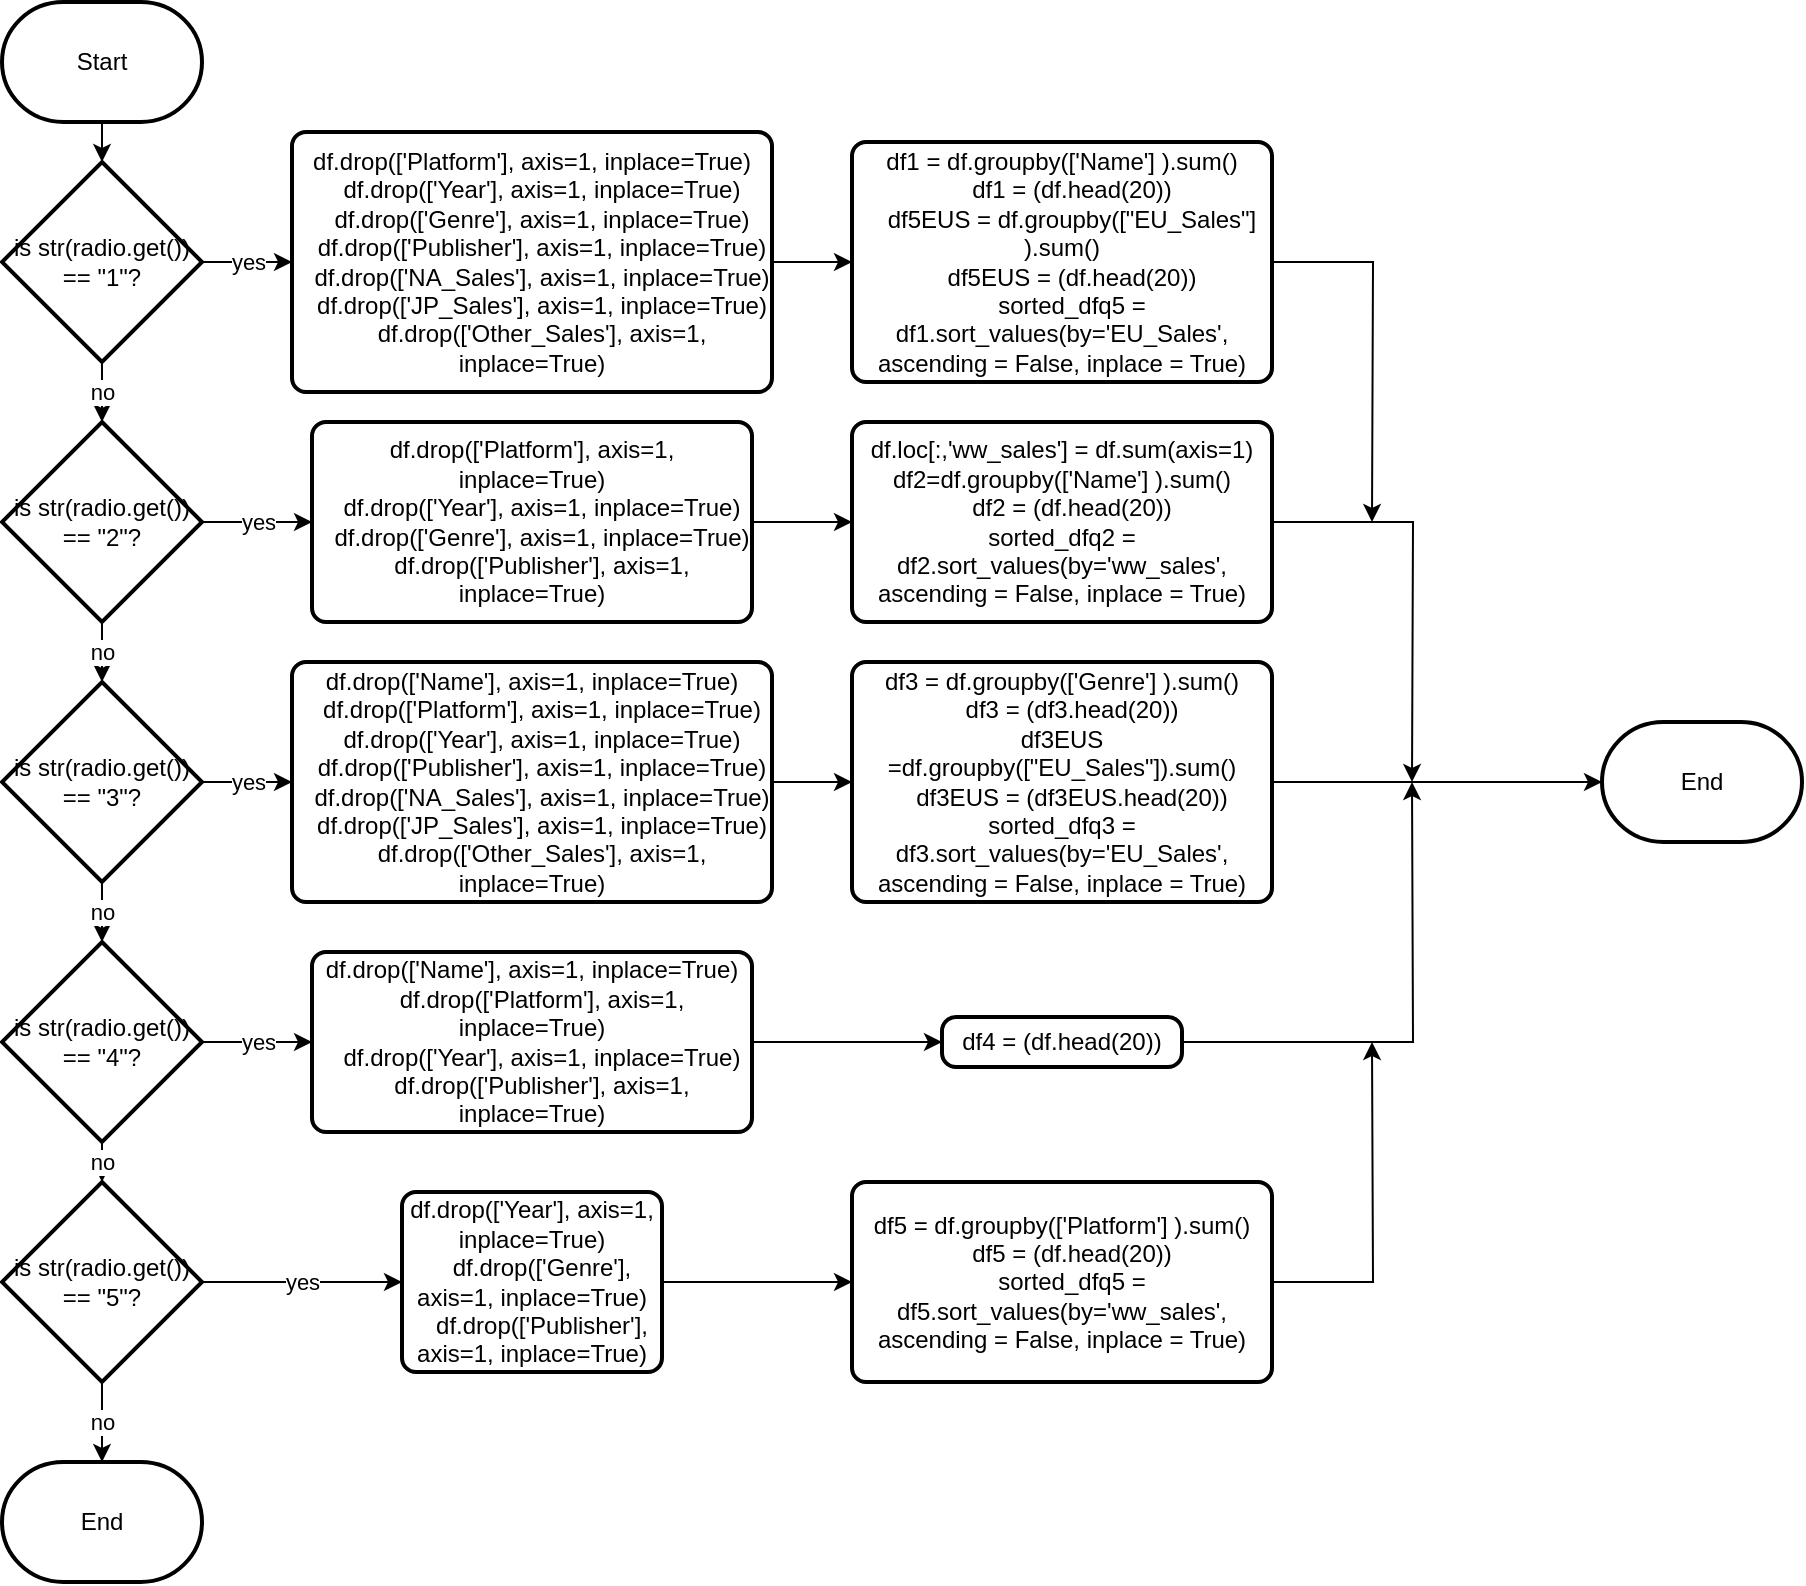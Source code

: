 <mxfile version="20.2.3" type="device"><diagram id="bSNqs7uZi6UkRfIkxwl6" name="Page-1"><mxGraphModel dx="1155" dy="2163" grid="1" gridSize="10" guides="1" tooltips="1" connect="1" arrows="1" fold="1" page="1" pageScale="1" pageWidth="850" pageHeight="1100" math="0" shadow="0"><root><mxCell id="0"/><mxCell id="1" parent="0"/><mxCell id="i3mM4NqvUYMFWD4hFk8J-5" style="edgeStyle=orthogonalEdgeStyle;rounded=0;orthogonalLoop=1;jettySize=auto;html=1;" parent="1" source="i3mM4NqvUYMFWD4hFk8J-1" target="i3mM4NqvUYMFWD4hFk8J-3" edge="1"><mxGeometry relative="1" as="geometry"/></mxCell><mxCell id="i3mM4NqvUYMFWD4hFk8J-1" value="Start" style="strokeWidth=2;html=1;shape=mxgraph.flowchart.terminator;whiteSpace=wrap;" parent="1" vertex="1"><mxGeometry x="375" y="20" width="100" height="60" as="geometry"/></mxCell><mxCell id="i3mM4NqvUYMFWD4hFk8J-10" value="no" style="edgeStyle=orthogonalEdgeStyle;rounded=0;orthogonalLoop=1;jettySize=auto;html=1;" parent="1" source="i3mM4NqvUYMFWD4hFk8J-3" target="i3mM4NqvUYMFWD4hFk8J-7" edge="1"><mxGeometry relative="1" as="geometry"/></mxCell><mxCell id="i3mM4NqvUYMFWD4hFk8J-16" value="yes" style="edgeStyle=orthogonalEdgeStyle;rounded=0;orthogonalLoop=1;jettySize=auto;html=1;" parent="1" source="i3mM4NqvUYMFWD4hFk8J-3" target="i3mM4NqvUYMFWD4hFk8J-15" edge="1"><mxGeometry relative="1" as="geometry"/></mxCell><mxCell id="i3mM4NqvUYMFWD4hFk8J-3" value="is str(radio.get()) == &quot;1&quot;?" style="strokeWidth=2;html=1;shape=mxgraph.flowchart.decision;whiteSpace=wrap;" parent="1" vertex="1"><mxGeometry x="375" y="100" width="100" height="100" as="geometry"/></mxCell><mxCell id="i3mM4NqvUYMFWD4hFk8J-11" value="no" style="edgeStyle=orthogonalEdgeStyle;rounded=0;orthogonalLoop=1;jettySize=auto;html=1;" parent="1" source="i3mM4NqvUYMFWD4hFk8J-7" target="i3mM4NqvUYMFWD4hFk8J-8" edge="1"><mxGeometry relative="1" as="geometry"/></mxCell><mxCell id="34flULfEs3m0nuppSwpC-5" value="yes" style="edgeStyle=orthogonalEdgeStyle;rounded=0;orthogonalLoop=1;jettySize=auto;html=1;" edge="1" parent="1" source="i3mM4NqvUYMFWD4hFk8J-7" target="34flULfEs3m0nuppSwpC-1"><mxGeometry relative="1" as="geometry"/></mxCell><mxCell id="i3mM4NqvUYMFWD4hFk8J-7" value="is str(radio.get()) == &quot;2&quot;?" style="strokeWidth=2;html=1;shape=mxgraph.flowchart.decision;whiteSpace=wrap;" parent="1" vertex="1"><mxGeometry x="375" y="230" width="100" height="100" as="geometry"/></mxCell><mxCell id="i3mM4NqvUYMFWD4hFk8J-12" value="no" style="edgeStyle=orthogonalEdgeStyle;rounded=0;orthogonalLoop=1;jettySize=auto;html=1;entryX=0.5;entryY=0;entryDx=0;entryDy=0;entryPerimeter=0;" parent="1" source="i3mM4NqvUYMFWD4hFk8J-8" target="i3mM4NqvUYMFWD4hFk8J-9" edge="1"><mxGeometry relative="1" as="geometry"/></mxCell><mxCell id="34flULfEs3m0nuppSwpC-7" value="yes" style="edgeStyle=orthogonalEdgeStyle;rounded=0;orthogonalLoop=1;jettySize=auto;html=1;" edge="1" parent="1" source="i3mM4NqvUYMFWD4hFk8J-8" target="34flULfEs3m0nuppSwpC-2"><mxGeometry relative="1" as="geometry"/></mxCell><mxCell id="i3mM4NqvUYMFWD4hFk8J-8" value="is str(radio.get()) == &quot;3&quot;?" style="strokeWidth=2;html=1;shape=mxgraph.flowchart.decision;whiteSpace=wrap;" parent="1" vertex="1"><mxGeometry x="375" y="360" width="100" height="100" as="geometry"/></mxCell><mxCell id="i3mM4NqvUYMFWD4hFk8J-14" value="no" style="edgeStyle=orthogonalEdgeStyle;rounded=0;orthogonalLoop=1;jettySize=auto;html=1;" parent="1" source="i3mM4NqvUYMFWD4hFk8J-9" target="i3mM4NqvUYMFWD4hFk8J-13" edge="1"><mxGeometry relative="1" as="geometry"/></mxCell><mxCell id="34flULfEs3m0nuppSwpC-8" value="yes" style="edgeStyle=orthogonalEdgeStyle;rounded=0;orthogonalLoop=1;jettySize=auto;html=1;" edge="1" parent="1" source="i3mM4NqvUYMFWD4hFk8J-9" target="34flULfEs3m0nuppSwpC-3"><mxGeometry relative="1" as="geometry"/></mxCell><mxCell id="i3mM4NqvUYMFWD4hFk8J-9" value="is str(radio.get()) == &quot;4&quot;?" style="strokeWidth=2;html=1;shape=mxgraph.flowchart.decision;whiteSpace=wrap;" parent="1" vertex="1"><mxGeometry x="375" y="490" width="100" height="100" as="geometry"/></mxCell><mxCell id="34flULfEs3m0nuppSwpC-9" value="yes" style="edgeStyle=orthogonalEdgeStyle;rounded=0;orthogonalLoop=1;jettySize=auto;html=1;" edge="1" parent="1" source="i3mM4NqvUYMFWD4hFk8J-13" target="34flULfEs3m0nuppSwpC-4"><mxGeometry relative="1" as="geometry"/></mxCell><mxCell id="34flULfEs3m0nuppSwpC-12" value="no" style="edgeStyle=orthogonalEdgeStyle;rounded=0;orthogonalLoop=1;jettySize=auto;html=1;" edge="1" parent="1" source="i3mM4NqvUYMFWD4hFk8J-13" target="34flULfEs3m0nuppSwpC-11"><mxGeometry relative="1" as="geometry"/></mxCell><mxCell id="i3mM4NqvUYMFWD4hFk8J-13" value="is str(radio.get()) == &quot;5&quot;?" style="strokeWidth=2;html=1;shape=mxgraph.flowchart.decision;whiteSpace=wrap;" parent="1" vertex="1"><mxGeometry x="375" y="610" width="100" height="100" as="geometry"/></mxCell><mxCell id="34flULfEs3m0nuppSwpC-14" style="edgeStyle=orthogonalEdgeStyle;rounded=0;orthogonalLoop=1;jettySize=auto;html=1;" edge="1" parent="1" source="i3mM4NqvUYMFWD4hFk8J-15" target="34flULfEs3m0nuppSwpC-13"><mxGeometry relative="1" as="geometry"/></mxCell><mxCell id="i3mM4NqvUYMFWD4hFk8J-15" value="&lt;div&gt;df.drop(['Platform'], axis=1, inplace=True)&lt;/div&gt;&lt;div&gt;&amp;nbsp; &amp;nbsp;df.drop(['Year'], axis=1, inplace=True)&lt;/div&gt;&lt;div&gt;&amp;nbsp; &amp;nbsp;df.drop(['Genre'], axis=1, inplace=True)&lt;/div&gt;&lt;div&gt;&amp;nbsp; &amp;nbsp;df.drop(['Publisher'], axis=1, inplace=True)&lt;/div&gt;&lt;div&gt;&amp;nbsp; &amp;nbsp;df.drop(['NA_Sales'], axis=1, inplace=True)&lt;/div&gt;&lt;div&gt;&amp;nbsp; &amp;nbsp;df.drop(['JP_Sales'], axis=1, inplace=True)&lt;/div&gt;&lt;div&gt;&amp;nbsp; &amp;nbsp;df.drop(['Other_Sales'], axis=1, inplace=True)&lt;/div&gt;" style="rounded=1;whiteSpace=wrap;html=1;absoluteArcSize=1;arcSize=14;strokeWidth=2;" parent="1" vertex="1"><mxGeometry x="520" y="85" width="240" height="130" as="geometry"/></mxCell><mxCell id="34flULfEs3m0nuppSwpC-19" style="edgeStyle=orthogonalEdgeStyle;rounded=0;orthogonalLoop=1;jettySize=auto;html=1;" edge="1" parent="1" source="34flULfEs3m0nuppSwpC-1" target="34flULfEs3m0nuppSwpC-15"><mxGeometry relative="1" as="geometry"/></mxCell><mxCell id="34flULfEs3m0nuppSwpC-1" value="df.drop(['Platform'], axis=1, inplace=True)&#10;   df.drop(['Year'], axis=1, inplace=True)&#10;   df.drop(['Genre'], axis=1, inplace=True)&#10;   df.drop(['Publisher'], axis=1, inplace=True)" style="rounded=1;whiteSpace=wrap;html=1;absoluteArcSize=1;arcSize=14;strokeWidth=2;" vertex="1" parent="1"><mxGeometry x="530" y="230" width="220" height="100" as="geometry"/></mxCell><mxCell id="34flULfEs3m0nuppSwpC-20" style="edgeStyle=orthogonalEdgeStyle;rounded=0;orthogonalLoop=1;jettySize=auto;html=1;" edge="1" parent="1" source="34flULfEs3m0nuppSwpC-2" target="34flULfEs3m0nuppSwpC-16"><mxGeometry relative="1" as="geometry"/></mxCell><mxCell id="34flULfEs3m0nuppSwpC-2" value="df.drop(['Name'], axis=1, inplace=True)&#10;   df.drop(['Platform'], axis=1, inplace=True)&#10;   df.drop(['Year'], axis=1, inplace=True)&#10;   df.drop(['Publisher'], axis=1, inplace=True)&#10;   df.drop(['NA_Sales'], axis=1, inplace=True)&#10;   df.drop(['JP_Sales'], axis=1, inplace=True)&#10;   df.drop(['Other_Sales'], axis=1, inplace=True)" style="rounded=1;whiteSpace=wrap;html=1;absoluteArcSize=1;arcSize=14;strokeWidth=2;" vertex="1" parent="1"><mxGeometry x="520" y="350" width="240" height="120" as="geometry"/></mxCell><mxCell id="34flULfEs3m0nuppSwpC-21" style="edgeStyle=orthogonalEdgeStyle;rounded=0;orthogonalLoop=1;jettySize=auto;html=1;" edge="1" parent="1" source="34flULfEs3m0nuppSwpC-3" target="34flULfEs3m0nuppSwpC-17"><mxGeometry relative="1" as="geometry"/></mxCell><mxCell id="34flULfEs3m0nuppSwpC-3" value="df.drop(['Name'], axis=1, inplace=True)&#10;   df.drop(['Platform'], axis=1, inplace=True)&#10;   df.drop(['Year'], axis=1, inplace=True)&#10;   df.drop(['Publisher'], axis=1, inplace=True)" style="rounded=1;whiteSpace=wrap;html=1;absoluteArcSize=1;arcSize=14;strokeWidth=2;" vertex="1" parent="1"><mxGeometry x="530" y="495" width="220" height="90" as="geometry"/></mxCell><mxCell id="34flULfEs3m0nuppSwpC-24" style="edgeStyle=orthogonalEdgeStyle;rounded=0;orthogonalLoop=1;jettySize=auto;html=1;" edge="1" parent="1" source="34flULfEs3m0nuppSwpC-4" target="34flULfEs3m0nuppSwpC-18"><mxGeometry relative="1" as="geometry"/></mxCell><mxCell id="34flULfEs3m0nuppSwpC-4" value="&lt;div&gt;df.drop(['Year'], axis=1, inplace=True)&lt;/div&gt;&lt;div&gt;&amp;nbsp; &amp;nbsp;df.drop(['Genre'], axis=1, inplace=True)&lt;/div&gt;&lt;div&gt;&amp;nbsp; &amp;nbsp;df.drop(['Publisher'], axis=1, inplace=True)&lt;/div&gt;" style="rounded=1;whiteSpace=wrap;html=1;absoluteArcSize=1;arcSize=14;strokeWidth=2;" vertex="1" parent="1"><mxGeometry x="575" y="615" width="130" height="90" as="geometry"/></mxCell><mxCell id="34flULfEs3m0nuppSwpC-11" value="End" style="strokeWidth=2;html=1;shape=mxgraph.flowchart.terminator;whiteSpace=wrap;" vertex="1" parent="1"><mxGeometry x="375" y="750" width="100" height="60" as="geometry"/></mxCell><mxCell id="34flULfEs3m0nuppSwpC-30" style="edgeStyle=orthogonalEdgeStyle;rounded=0;orthogonalLoop=1;jettySize=auto;html=1;" edge="1" parent="1" source="34flULfEs3m0nuppSwpC-13"><mxGeometry relative="1" as="geometry"><mxPoint x="1060.0" y="280" as="targetPoint"/></mxGeometry></mxCell><mxCell id="34flULfEs3m0nuppSwpC-13" value="df1 = df.groupby(['Name'] ).sum()&lt;br&gt;&amp;nbsp; &amp;nbsp;df1 = (df.head(20))&lt;br&gt;&amp;nbsp; &amp;nbsp;df5EUS = df.groupby([&quot;EU_Sales&quot;] ).sum()&lt;br&gt;&amp;nbsp; &amp;nbsp;df5EUS = (df.head(20))&lt;br&gt;&amp;nbsp; &amp;nbsp;sorted_dfq5 = df1.sort_values(by='EU_Sales', ascending = False, inplace = True)" style="rounded=1;whiteSpace=wrap;html=1;absoluteArcSize=1;arcSize=14;strokeWidth=2;" vertex="1" parent="1"><mxGeometry x="800" y="90" width="210" height="120" as="geometry"/></mxCell><mxCell id="34flULfEs3m0nuppSwpC-28" style="edgeStyle=orthogonalEdgeStyle;rounded=0;orthogonalLoop=1;jettySize=auto;html=1;" edge="1" parent="1" source="34flULfEs3m0nuppSwpC-15"><mxGeometry relative="1" as="geometry"><mxPoint x="1080.0" y="410" as="targetPoint"/></mxGeometry></mxCell><mxCell id="34flULfEs3m0nuppSwpC-15" value="df.loc[:,'ww_sales'] = df.sum(axis=1)&lt;br&gt;&lt;span style=&quot;background-color: initial;&quot;&gt;df2=df.groupby(['Name'] ).sum()&lt;/span&gt;&lt;div&gt;&amp;nbsp; &amp;nbsp;df2 = (df.head(20))&lt;/div&gt;&lt;div&gt;sorted_dfq2 = df2.sort_values(by='ww_sales', ascending = False, inplace = True)&lt;br&gt;&lt;/div&gt;" style="rounded=1;whiteSpace=wrap;html=1;absoluteArcSize=1;arcSize=14;strokeWidth=2;" vertex="1" parent="1"><mxGeometry x="800" y="230" width="210" height="100" as="geometry"/></mxCell><mxCell id="34flULfEs3m0nuppSwpC-26" style="edgeStyle=orthogonalEdgeStyle;rounded=0;orthogonalLoop=1;jettySize=auto;html=1;" edge="1" parent="1" source="34flULfEs3m0nuppSwpC-16" target="34flULfEs3m0nuppSwpC-25"><mxGeometry relative="1" as="geometry"/></mxCell><mxCell id="34flULfEs3m0nuppSwpC-16" value="&lt;div&gt;df3 = df.groupby(['Genre'] ).sum()&lt;/div&gt;&lt;div&gt;&amp;nbsp; &amp;nbsp;df3 = (df3.head(20))&lt;/div&gt;&lt;div&gt;&lt;div&gt;df3EUS =&lt;span style=&quot;background-color: initial;&quot;&gt;df.groupby([&quot;EU_Sales&quot;]).sum()&lt;/span&gt;&lt;/div&gt;&lt;div&gt;&amp;nbsp; &amp;nbsp;df3EUS = (df3EUS.head(20))&lt;/div&gt;&lt;/div&gt;&lt;div&gt;sorted_dfq3 = df3.sort_values(by='EU_Sales', ascending = False, inplace = True)&lt;br&gt;&lt;/div&gt;" style="rounded=1;whiteSpace=wrap;html=1;absoluteArcSize=1;arcSize=14;strokeWidth=2;" vertex="1" parent="1"><mxGeometry x="800" y="350" width="210" height="120" as="geometry"/></mxCell><mxCell id="34flULfEs3m0nuppSwpC-27" style="edgeStyle=orthogonalEdgeStyle;rounded=0;orthogonalLoop=1;jettySize=auto;html=1;" edge="1" parent="1" source="34flULfEs3m0nuppSwpC-17"><mxGeometry relative="1" as="geometry"><mxPoint x="1080.0" y="410" as="targetPoint"/></mxGeometry></mxCell><mxCell id="34flULfEs3m0nuppSwpC-17" value="df4 = (df.head(20))" style="rounded=1;whiteSpace=wrap;html=1;absoluteArcSize=1;arcSize=14;strokeWidth=2;" vertex="1" parent="1"><mxGeometry x="845" y="527.5" width="120" height="25" as="geometry"/></mxCell><mxCell id="34flULfEs3m0nuppSwpC-29" style="edgeStyle=orthogonalEdgeStyle;rounded=0;orthogonalLoop=1;jettySize=auto;html=1;" edge="1" parent="1" source="34flULfEs3m0nuppSwpC-18"><mxGeometry relative="1" as="geometry"><mxPoint x="1060.0" y="540" as="targetPoint"/></mxGeometry></mxCell><mxCell id="34flULfEs3m0nuppSwpC-18" value="&lt;div&gt;df5 = df.groupby(['Platform'] ).sum()&lt;/div&gt;&lt;div&gt;&amp;nbsp; &amp;nbsp;df5 = (df.head(20))&lt;/div&gt;&lt;div&gt;&lt;div&gt;&amp;nbsp; &amp;nbsp;sorted_dfq5 = df5.sort_values(by='ww_sales', ascending = False, inplace = True)&lt;/div&gt;&lt;/div&gt;" style="rounded=1;whiteSpace=wrap;html=1;absoluteArcSize=1;arcSize=14;strokeWidth=2;" vertex="1" parent="1"><mxGeometry x="800" y="610" width="210" height="100" as="geometry"/></mxCell><mxCell id="34flULfEs3m0nuppSwpC-25" value="End" style="strokeWidth=2;html=1;shape=mxgraph.flowchart.terminator;whiteSpace=wrap;" vertex="1" parent="1"><mxGeometry x="1175" y="380" width="100" height="60" as="geometry"/></mxCell></root></mxGraphModel></diagram></mxfile>